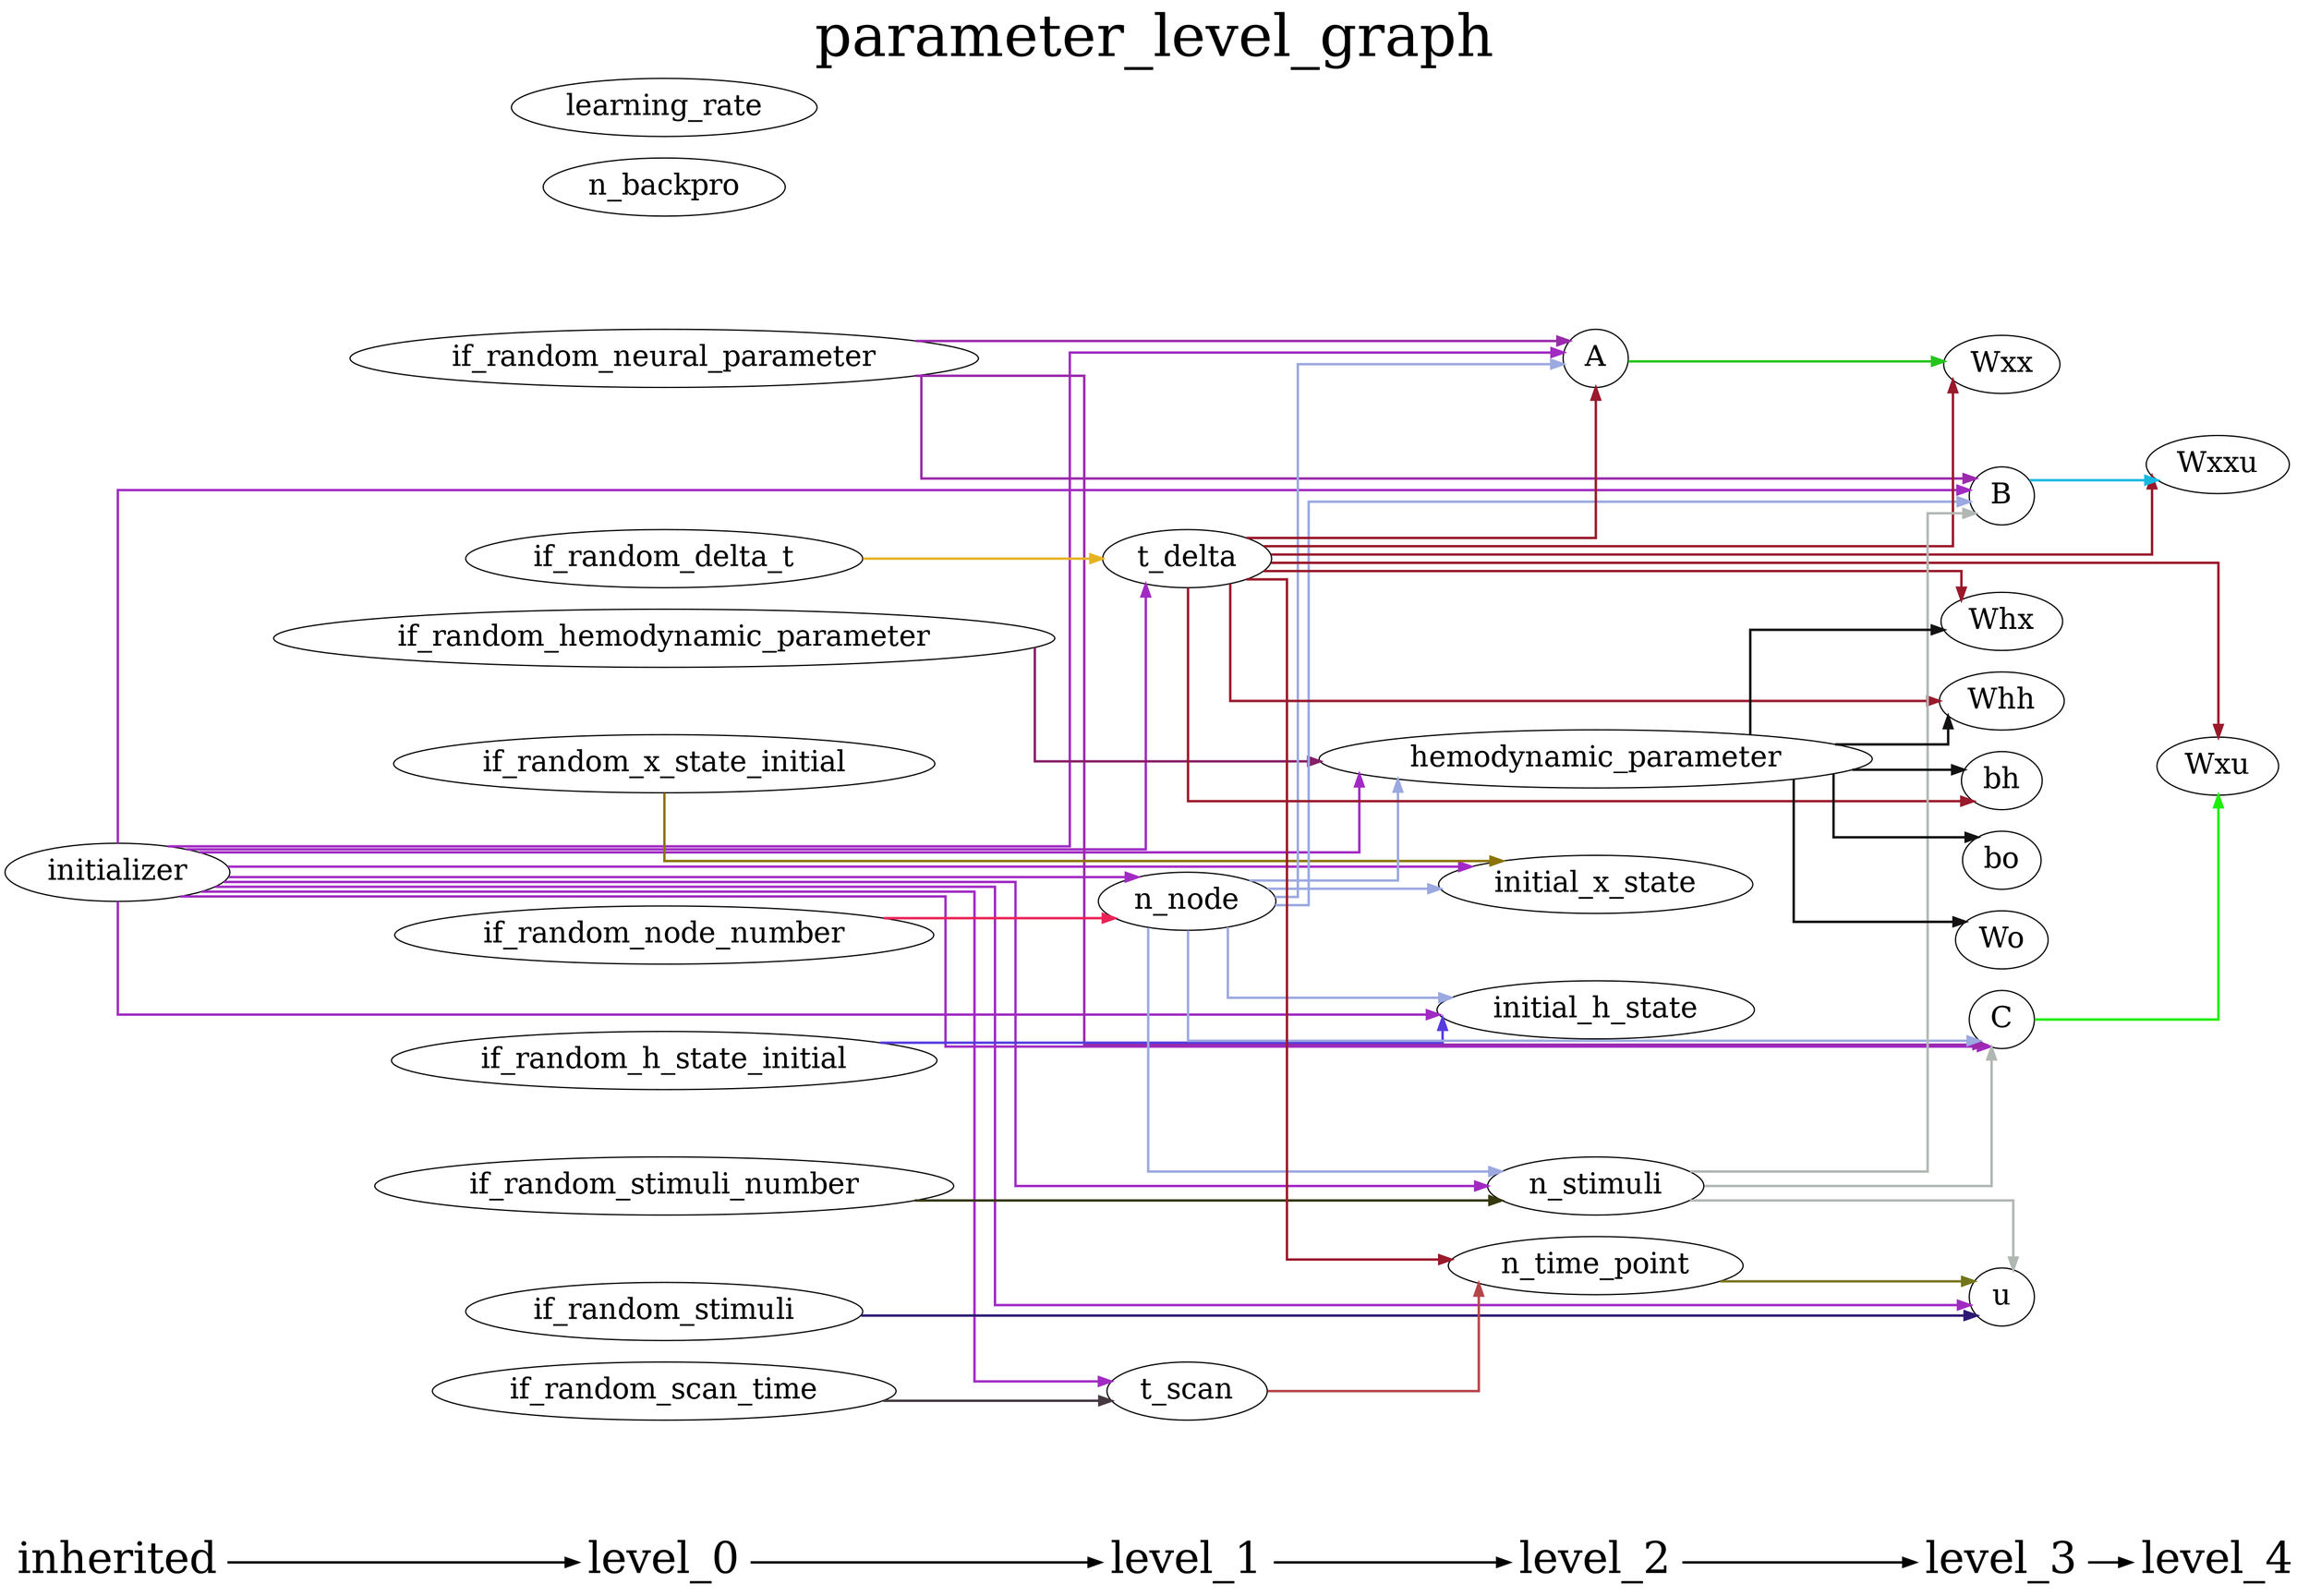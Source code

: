 digraph G {
          splines=ortho;
          fontsize = 48;
          rankdir = "LR";
          node[fontsize=24];
          edge[penwidth=2];
          {
          node [shape=plaintext fontsize=36];
          inherited -> 
          level_0 -> 
          level_1 -> 
          level_2 -> 
          level_3 -> 
          level_4
          }
          {rank = same;
          inherited;
          initializer;
          }
          {rank = same;
          level_0;
          if_random_neural_parameter;
          if_random_hemodynamic_parameter;
          if_random_x_state_initial;
          if_random_h_state_initial;
          if_random_stimuli;
          if_random_node_number;
          if_random_stimuli_number;
          if_random_delta_t;
          if_random_scan_time;
          n_backpro;
          learning_rate;
          }
          {rank = same;
          level_1;
          n_node;
          t_delta;
          t_scan;
          }
          {rank = same;
          level_2;
          n_time_point;
          n_stimuli;
          A;
          hemodynamic_parameter;
          initial_x_state;
          initial_h_state;
          }
          {rank = same;
          level_3;
          u;
          B;
          C;
          Wxx;
          Whx;
          Whh;
          bh;
          Wo;
          bo;
          }
          {rank = same;
          level_4;
          Wxxu;
          Wxu;
          }
          C -> Wxu [color="#1EEE05"];
          bo ;
          if_random_hemodynamic_parameter -> hemodynamic_parameter [color="#881E68"];
          if_random_stimuli_number -> n_stimuli [color="#36390C"];
          n_node -> C [color="#9BA9E0"];
          n_node -> n_stimuli [color="#9BA9E0"];
          n_node -> initial_x_state [color="#9BA9E0"];
          n_node -> B [color="#9BA9E0"];
          n_node -> A [color="#9BA9E0"];
          n_node -> initial_h_state [color="#9BA9E0"];
          n_node -> hemodynamic_parameter [color="#9BA9E0"];
          Wxx ;
          if_random_x_state_initial -> initial_x_state [color="#8B7305"];
          A -> Wxx [color="#26C41C"];
          n_stimuli -> C [color="#B1B7B3"];
          n_stimuli -> B [color="#B1B7B3"];
          n_stimuli -> u [color="#B1B7B3"];
          initial_x_state ;
          t_scan -> n_time_point [color="#B5454B"];
          if_random_stimuli -> u [color="#2C1874"];
          if_random_node_number -> n_node [color="#EB2357"];
          if_random_neural_parameter -> C [color="#9B2AAC"];
          if_random_neural_parameter -> B [color="#9B2AAC"];
          if_random_neural_parameter -> A [color="#9B2AAC"];
          t_delta -> Whh [color="#9A192B"];
          t_delta -> Wxxu [color="#9A192B"];
          t_delta -> Whx [color="#9A192B"];
          t_delta -> n_time_point [color="#9A192B"];
          t_delta -> A [color="#9A192B"];
          t_delta -> bh [color="#9A192B"];
          t_delta -> Wxx [color="#9A192B"];
          t_delta -> Wxu [color="#9A192B"];
          n_backpro ;
          Wxxu ;
          Whx ;
          B -> Wxxu [color="#17B9E1"];
          n_time_point -> u [color="#74751B"];
          if_random_scan_time -> t_scan [color="#453840"];
          u ;
          bh ;
          Whh ;
          initial_h_state ;
          if_random_delta_t -> t_delta [color="#E5B223"];
          Wxu ;
          learning_rate ;
          hemodynamic_parameter -> bo [color="#131112"];
          hemodynamic_parameter -> Whh [color="#131112"];
          hemodynamic_parameter -> Whx [color="#131112"];
          hemodynamic_parameter -> bh [color="#131112"];
          hemodynamic_parameter -> Wo [color="#131112"];
          initializer -> C [color="#A12AC3"];
          initializer -> t_scan [color="#A12AC3"];
          initializer -> n_node [color="#A12AC3"];
          initializer -> n_stimuli [color="#A12AC3"];
          initializer -> initial_x_state [color="#A12AC3"];
          initializer -> t_delta [color="#A12AC3"];
          initializer -> B [color="#A12AC3"];
          initializer -> A [color="#A12AC3"];
          initializer -> u [color="#A12AC3"];
          initializer -> initial_h_state [color="#A12AC3"];
          initializer -> hemodynamic_parameter [color="#A12AC3"];
          if_random_h_state_initial -> initial_h_state [color="#543CE1"];
          Wo ;
          labelloc = "t";
          label = "parameter_level_graph";
}